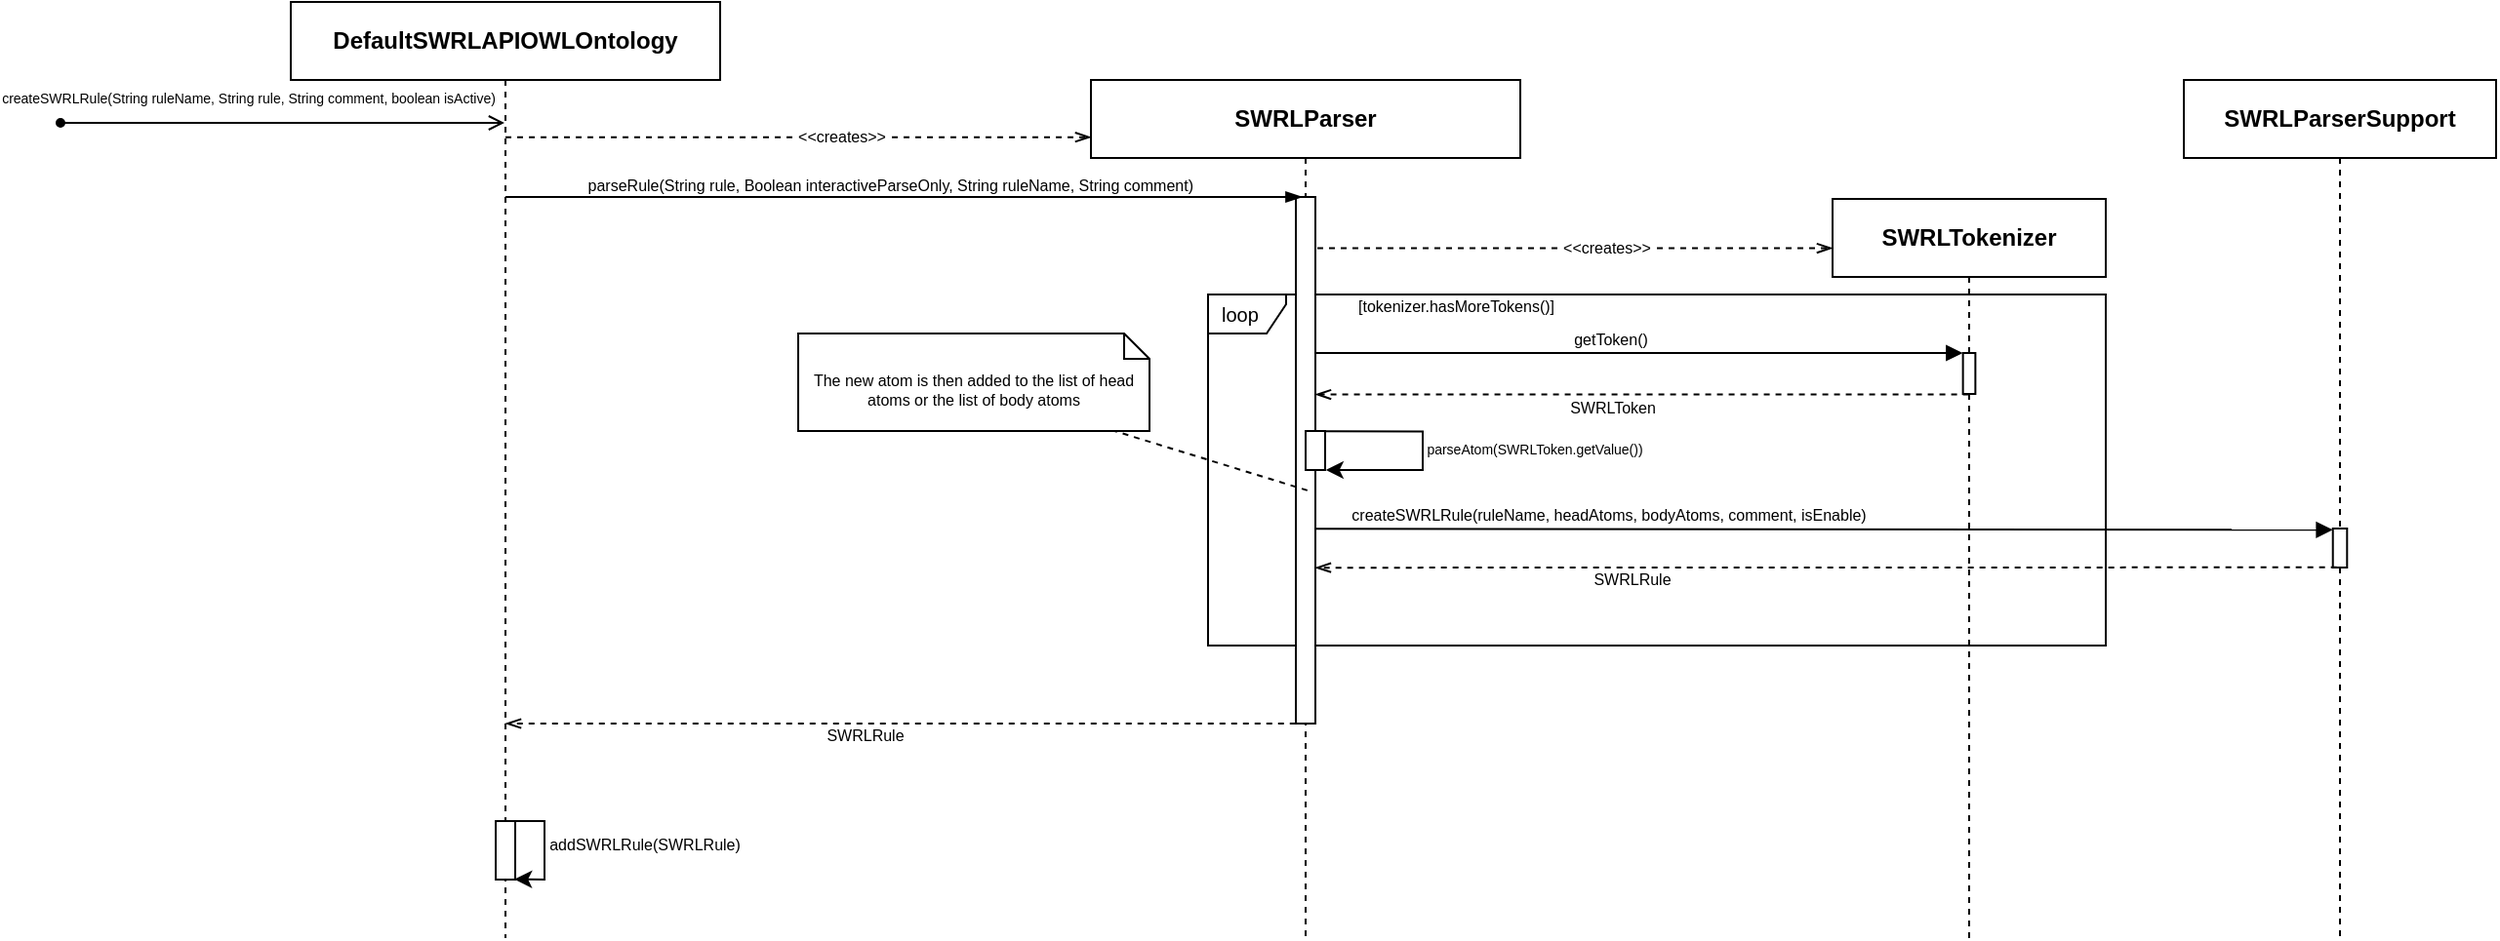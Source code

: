 <mxfile>
    <diagram id="XuE6fs28x3YZ3o2rZron" name="Page-1">
        <mxGraphModel dx="771" dy="498" grid="1" gridSize="10" guides="1" tooltips="1" connect="1" arrows="1" fold="1" page="0" pageScale="1" pageWidth="1169" pageHeight="827" math="0" shadow="0">
            <root>
                <mxCell id="0"/>
                <mxCell id="1" parent="0"/>
                <mxCell id="64" value="loop" style="shape=umlFrame;whiteSpace=wrap;html=1;width=40;height=20;boundedLbl=1;verticalAlign=middle;align=left;spacingLeft=5;fontSize=10;" vertex="1" parent="1">
                    <mxGeometry x="690" y="270" width="460" height="180" as="geometry"/>
                </mxCell>
                <mxCell id="43" value="" style="group" vertex="1" connectable="0" parent="1">
                    <mxGeometry x="1010" y="221" width="140" height="379" as="geometry"/>
                </mxCell>
                <mxCell id="44" value="&lt;span style=&quot;border-color: var(--border-color);&quot;&gt;&lt;b&gt;SWRLTokenizer&lt;/b&gt;&lt;/span&gt;" style="shape=umlLifeline;perimeter=lifelinePerimeter;whiteSpace=wrap;html=1;container=1;collapsible=0;recursiveResize=0;outlineConnect=0;fontSize=12;" vertex="1" parent="43">
                    <mxGeometry width="140" height="379" as="geometry"/>
                </mxCell>
                <mxCell id="48" value="" style="endArrow=openThin;html=1;rounded=0;align=center;verticalAlign=top;endFill=0;labelBackgroundColor=none;endSize=6;fontSize=12;dashed=1;" edge="1" parent="43" source="33">
                    <mxGeometry relative="1" as="geometry">
                        <mxPoint x="-159.091" y="31.583" as="sourcePoint"/>
                        <mxPoint y="25.267" as="targetPoint"/>
                    </mxGeometry>
                </mxCell>
                <mxCell id="49" value="&lt;font style=&quot;font-size: 8px;&quot;&gt;&amp;lt;&amp;lt;creates&amp;gt;&amp;gt;&lt;/font&gt;" style="edgeLabel;html=1;align=center;verticalAlign=middle;resizable=0;points=[];fontSize=8;" vertex="1" connectable="0" parent="48">
                    <mxGeometry x="0.241" y="1" relative="1" as="geometry">
                        <mxPoint x="-14" as="offset"/>
                    </mxGeometry>
                </mxCell>
                <mxCell id="45" value="" style="html=1;points=[];perimeter=orthogonalPerimeter;fontSize=12;" vertex="1" parent="43">
                    <mxGeometry x="66.818" y="79" width="6.364" height="21" as="geometry"/>
                </mxCell>
                <mxCell id="87" value="" style="group" vertex="1" connectable="0" parent="1">
                    <mxGeometry x="1190" y="160" width="160" height="440" as="geometry"/>
                </mxCell>
                <mxCell id="88" value="&lt;span style=&quot;border-color: var(--border-color);&quot;&gt;&lt;b&gt;SWRLParserSupport&lt;/b&gt;&lt;/span&gt;" style="shape=umlLifeline;perimeter=lifelinePerimeter;whiteSpace=wrap;html=1;container=1;collapsible=0;recursiveResize=0;outlineConnect=0;fontSize=12;" vertex="1" parent="87">
                    <mxGeometry width="160" height="440" as="geometry"/>
                </mxCell>
                <mxCell id="92" value="" style="html=1;points=[];perimeter=orthogonalPerimeter;fontSize=8;" vertex="1" parent="87">
                    <mxGeometry x="76.364" y="230" width="7.273" height="20" as="geometry"/>
                </mxCell>
                <mxCell id="21" value="&lt;span style=&quot;border-color: var(--border-color);&quot;&gt;&lt;b&gt;DefaultSWRLAPIOWLOntology&lt;/b&gt;&lt;/span&gt;" style="shape=umlLifeline;perimeter=lifelinePerimeter;whiteSpace=wrap;html=1;container=1;collapsible=0;recursiveResize=0;outlineConnect=0;fontSize=12;" parent="1" vertex="1">
                    <mxGeometry x="220" y="120" width="220" height="480" as="geometry"/>
                </mxCell>
                <mxCell id="71" value="" style="html=1;points=[];perimeter=orthogonalPerimeter;fontSize=8;" vertex="1" parent="21">
                    <mxGeometry x="105" y="420" width="10" height="30" as="geometry"/>
                </mxCell>
                <mxCell id="72" style="edgeStyle=none;html=1;entryX=0.961;entryY=0.994;entryDx=0;entryDy=0;entryPerimeter=0;fontSize=8;rounded=0;" edge="1" parent="21" target="71">
                    <mxGeometry relative="1" as="geometry">
                        <mxPoint x="110.108" y="420" as="sourcePoint"/>
                        <Array as="points">
                            <mxPoint x="130" y="420"/>
                            <mxPoint x="130" y="449"/>
                            <mxPoint x="130" y="450"/>
                        </Array>
                    </mxGeometry>
                </mxCell>
                <mxCell id="73" value="addSWRLRule(SWRLRule)" style="edgeLabel;html=1;align=center;verticalAlign=middle;resizable=0;points=[];fontSize=8;" vertex="1" connectable="0" parent="72">
                    <mxGeometry x="-0.327" relative="1" as="geometry">
                        <mxPoint x="51" y="10" as="offset"/>
                    </mxGeometry>
                </mxCell>
                <mxCell id="35" value="" style="group" parent="1" vertex="1" connectable="0">
                    <mxGeometry x="630" y="160" width="220" height="440" as="geometry"/>
                </mxCell>
                <mxCell id="33" value="&lt;span style=&quot;border-color: var(--border-color);&quot;&gt;&lt;b&gt;SWRLParser&lt;/b&gt;&lt;/span&gt;" style="shape=umlLifeline;perimeter=lifelinePerimeter;whiteSpace=wrap;html=1;container=1;collapsible=0;recursiveResize=0;outlineConnect=0;fontSize=12;" parent="35" vertex="1">
                    <mxGeometry width="220" height="440" as="geometry"/>
                </mxCell>
                <mxCell id="34" value="" style="html=1;points=[];perimeter=orthogonalPerimeter;fontSize=12;" parent="33" vertex="1">
                    <mxGeometry x="105" y="60" width="10" height="270" as="geometry"/>
                </mxCell>
                <mxCell id="27" value="" style="endArrow=openThin;html=1;rounded=0;align=center;verticalAlign=top;endFill=0;labelBackgroundColor=none;endSize=6;fontSize=12;dashed=1;" parent="35" source="21" edge="1">
                    <mxGeometry relative="1" as="geometry">
                        <mxPoint x="-250" y="36.667" as="sourcePoint"/>
                        <mxPoint y="29.333" as="targetPoint"/>
                    </mxGeometry>
                </mxCell>
                <mxCell id="29" value="&lt;font style=&quot;font-size: 8px;&quot;&gt;&amp;lt;&amp;lt;creates&amp;gt;&amp;gt;&lt;/font&gt;" style="edgeLabel;html=1;align=center;verticalAlign=middle;resizable=0;points=[];fontSize=8;" parent="27" vertex="1" connectable="0">
                    <mxGeometry x="0.241" y="1" relative="1" as="geometry">
                        <mxPoint x="-14" as="offset"/>
                    </mxGeometry>
                </mxCell>
                <mxCell id="79" value="" style="html=1;points=[];perimeter=orthogonalPerimeter;fontSize=7;" vertex="1" parent="35">
                    <mxGeometry x="110" y="180" width="10" height="20" as="geometry"/>
                </mxCell>
                <mxCell id="80" style="edgeStyle=orthogonalEdgeStyle;rounded=0;html=1;fontSize=7;exitX=0.991;exitY=0.009;exitDx=0;exitDy=0;exitPerimeter=0;entryX=1.043;entryY=0.977;entryDx=0;entryDy=0;entryPerimeter=0;" edge="1" parent="35" source="79" target="79">
                    <mxGeometry relative="1" as="geometry">
                        <mxPoint x="150.0" y="229.37" as="targetPoint"/>
                        <mxPoint x="150.52" y="200" as="sourcePoint"/>
                        <Array as="points">
                            <mxPoint x="170" y="180"/>
                            <mxPoint x="170" y="200"/>
                            <mxPoint x="120" y="200"/>
                        </Array>
                    </mxGeometry>
                </mxCell>
                <mxCell id="81" value="parseAtom(SWRLToken.getValue())" style="edgeLabel;html=1;align=center;verticalAlign=middle;resizable=0;points=[];fontSize=7;" vertex="1" connectable="0" parent="80">
                    <mxGeometry x="-0.348" y="1" relative="1" as="geometry">
                        <mxPoint x="68" y="11" as="offset"/>
                    </mxGeometry>
                </mxCell>
                <mxCell id="31" style="edgeStyle=none;html=1;fontSize=10;endArrow=blockThin;endFill=1;entryX=0.319;entryY=0;entryDx=0;entryDy=0;entryPerimeter=0;" parent="1" source="21" target="34" edge="1">
                    <mxGeometry relative="1" as="geometry">
                        <mxPoint x="520" y="220" as="targetPoint"/>
                        <mxPoint x="335" y="254.081" as="sourcePoint"/>
                    </mxGeometry>
                </mxCell>
                <mxCell id="32" value="&lt;font style=&quot;font-size: 8px;&quot;&gt;parseRule(String rule, Boolean interactiveParseOnly, String ruleName, String comment)&amp;nbsp;&lt;/font&gt;" style="edgeLabel;html=1;align=center;verticalAlign=middle;resizable=0;points=[];fontSize=8;" parent="31" vertex="1" connectable="0">
                    <mxGeometry x="-0.254" y="2" relative="1" as="geometry">
                        <mxPoint x="45" y="-4" as="offset"/>
                    </mxGeometry>
                </mxCell>
                <mxCell id="60" value="" style="html=1;verticalAlign=bottom;labelBackgroundColor=none;endArrow=block;endFill=1;entryX=-0.024;entryY=0;entryDx=0;entryDy=0;entryPerimeter=0;" edge="1" parent="1" source="34" target="45">
                    <mxGeometry width="160" relative="1" as="geometry">
                        <mxPoint x="745.05" y="303.71" as="sourcePoint"/>
                        <mxPoint x="1010" y="293" as="targetPoint"/>
                    </mxGeometry>
                </mxCell>
                <mxCell id="61" value="&lt;font style=&quot;font-size: 8px;&quot;&gt;getToken()&lt;/font&gt;" style="edgeLabel;html=1;align=center;verticalAlign=middle;resizable=0;points=[];fontSize=8;" vertex="1" connectable="0" parent="60">
                    <mxGeometry x="-0.089" y="2" relative="1" as="geometry">
                        <mxPoint y="-5" as="offset"/>
                    </mxGeometry>
                </mxCell>
                <mxCell id="62" style="edgeStyle=none;html=1;fontSize=10;dashed=1;exitX=0.467;exitY=1.013;exitDx=0;exitDy=0;exitPerimeter=0;endArrow=openThin;endFill=0;" edge="1" parent="1" source="45" target="34">
                    <mxGeometry relative="1" as="geometry">
                        <mxPoint x="744.87" y="322.522" as="targetPoint"/>
                    </mxGeometry>
                </mxCell>
                <mxCell id="63" value="SWRLToken" style="edgeLabel;html=1;align=center;verticalAlign=middle;resizable=0;points=[];fontSize=8;" vertex="1" connectable="0" parent="62">
                    <mxGeometry x="0.095" y="1" relative="1" as="geometry">
                        <mxPoint y="5" as="offset"/>
                    </mxGeometry>
                </mxCell>
                <mxCell id="65" value="&lt;font style=&quot;font-size: 8px;&quot;&gt;[tokenizer.hasMoreTokens()]&lt;/font&gt;" style="text;html=1;align=left;verticalAlign=middle;resizable=0;points=[];autosize=1;strokeColor=none;fillColor=none;fontSize=10;" vertex="1" parent="1">
                    <mxGeometry x="765" y="260" width="120" height="30" as="geometry"/>
                </mxCell>
                <mxCell id="66" style="edgeStyle=none;html=1;fontSize=10;dashed=1;exitX=-0.011;exitY=1;exitDx=0;exitDy=0;exitPerimeter=0;endArrow=openThin;endFill=0;" edge="1" parent="1" source="34" target="21">
                    <mxGeometry relative="1" as="geometry">
                        <mxPoint x="730" y="370" as="sourcePoint"/>
                        <mxPoint x="334.89" y="369.1" as="targetPoint"/>
                        <Array as="points"/>
                    </mxGeometry>
                </mxCell>
                <mxCell id="67" value="SWRLRule" style="edgeLabel;html=1;align=center;verticalAlign=middle;resizable=0;points=[];fontSize=8;" vertex="1" connectable="0" parent="66">
                    <mxGeometry x="0.095" y="1" relative="1" as="geometry">
                        <mxPoint y="5" as="offset"/>
                    </mxGeometry>
                </mxCell>
                <mxCell id="75" value="" style="ellipse;html=1;fillColor=strokeColor;fontSize=7;" vertex="1" parent="1">
                    <mxGeometry x="100" y="180" width="4" height="4" as="geometry"/>
                </mxCell>
                <mxCell id="76" value="" style="endArrow=open;html=1;rounded=0;align=center;verticalAlign=top;endFill=0;labelBackgroundColor=none;endSize=6;fontSize=7;" edge="1" source="75" parent="1" target="21">
                    <mxGeometry relative="1" as="geometry">
                        <mxPoint x="264" y="182" as="targetPoint"/>
                    </mxGeometry>
                </mxCell>
                <mxCell id="77" value="createSWRLRule(String ruleName, String rule, String comment, boolean isActive)" style="edgeLabel;html=1;align=center;verticalAlign=middle;resizable=0;points=[];fontSize=7;" vertex="1" connectable="0" parent="76">
                    <mxGeometry x="-0.172" y="1" relative="1" as="geometry">
                        <mxPoint y="-11" as="offset"/>
                    </mxGeometry>
                </mxCell>
                <mxCell id="86" style="rounded=0;html=1;exitX=0;exitY=0;exitDx=0;exitDy=0;exitPerimeter=0;fontSize=8;fontStyle=0;dashed=1;endArrow=none;endFill=0;entryX=0.515;entryY=0.48;entryDx=0;entryDy=0;entryPerimeter=0;" edge="1" parent="1" source="84" target="33">
                    <mxGeometry relative="1" as="geometry"/>
                </mxCell>
                <mxCell id="84" value="The new atom is then added to the list of head atoms or the list of body atoms" style="shape=note2;boundedLbl=1;whiteSpace=wrap;html=1;size=13;verticalAlign=top;align=center;fontSize=8;" vertex="1" parent="1">
                    <mxGeometry x="480" y="290" width="180" height="50" as="geometry"/>
                </mxCell>
                <mxCell id="94" style="edgeStyle=none;rounded=0;html=1;fontSize=8;startArrow=none;startFill=0;endArrow=openThin;endFill=0;exitX=0.271;exitY=0.995;exitDx=0;exitDy=0;exitPerimeter=0;dashed=1;entryX=0.996;entryY=0.704;entryDx=0;entryDy=0;entryPerimeter=0;" edge="1" parent="1" source="92" target="34">
                    <mxGeometry relative="1" as="geometry">
                        <mxPoint x="750" y="420" as="targetPoint"/>
                    </mxGeometry>
                </mxCell>
                <mxCell id="99" value="SWRLRule" style="edgeLabel;html=1;align=center;verticalAlign=middle;resizable=0;points=[];fontSize=8;" vertex="1" connectable="0" parent="94">
                    <mxGeometry x="0.38" y="-1" relative="1" as="geometry">
                        <mxPoint x="-1" y="7" as="offset"/>
                    </mxGeometry>
                </mxCell>
                <mxCell id="97" value="" style="html=1;verticalAlign=bottom;labelBackgroundColor=none;endArrow=block;endFill=1;rounded=0;fontSize=8;entryX=-0.01;entryY=0.033;entryDx=0;entryDy=0;entryPerimeter=0;exitX=0.955;exitY=0.63;exitDx=0;exitDy=0;exitPerimeter=0;" edge="1" parent="1" source="34" target="92">
                    <mxGeometry width="160" relative="1" as="geometry">
                        <mxPoint x="910" y="370" as="sourcePoint"/>
                        <mxPoint x="1070" y="370" as="targetPoint"/>
                    </mxGeometry>
                </mxCell>
                <mxCell id="98" value="createSWRLRule(ruleName, headAtoms, bodyAtoms, comment, isEnable)" style="edgeLabel;html=1;align=center;verticalAlign=middle;resizable=0;points=[];fontSize=8;" vertex="1" connectable="0" parent="97">
                    <mxGeometry x="-0.798" relative="1" as="geometry">
                        <mxPoint x="98" y="-7" as="offset"/>
                    </mxGeometry>
                </mxCell>
            </root>
        </mxGraphModel>
    </diagram>
</mxfile>